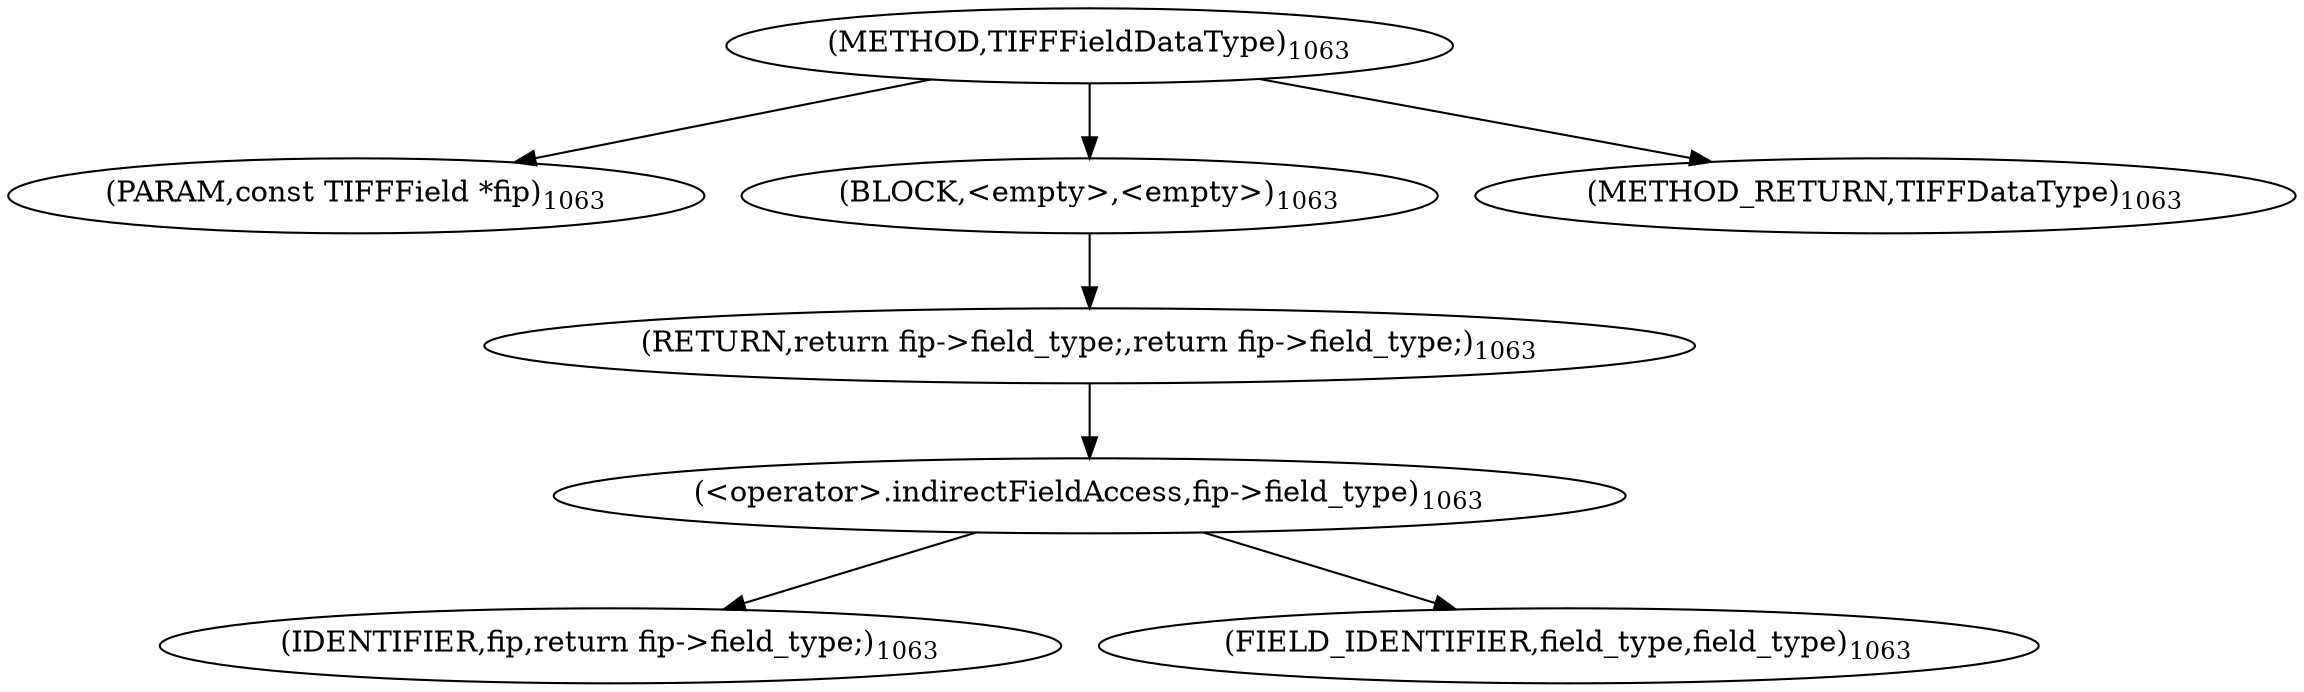 digraph "TIFFFieldDataType" {  
"27697" [label = <(METHOD,TIFFFieldDataType)<SUB>1063</SUB>> ]
"27698" [label = <(PARAM,const TIFFField *fip)<SUB>1063</SUB>> ]
"27699" [label = <(BLOCK,&lt;empty&gt;,&lt;empty&gt;)<SUB>1063</SUB>> ]
"27700" [label = <(RETURN,return fip-&gt;field_type;,return fip-&gt;field_type;)<SUB>1063</SUB>> ]
"27701" [label = <(&lt;operator&gt;.indirectFieldAccess,fip-&gt;field_type)<SUB>1063</SUB>> ]
"27702" [label = <(IDENTIFIER,fip,return fip-&gt;field_type;)<SUB>1063</SUB>> ]
"27703" [label = <(FIELD_IDENTIFIER,field_type,field_type)<SUB>1063</SUB>> ]
"27704" [label = <(METHOD_RETURN,TIFFDataType)<SUB>1063</SUB>> ]
  "27697" -> "27698" 
  "27697" -> "27699" 
  "27697" -> "27704" 
  "27699" -> "27700" 
  "27700" -> "27701" 
  "27701" -> "27702" 
  "27701" -> "27703" 
}
